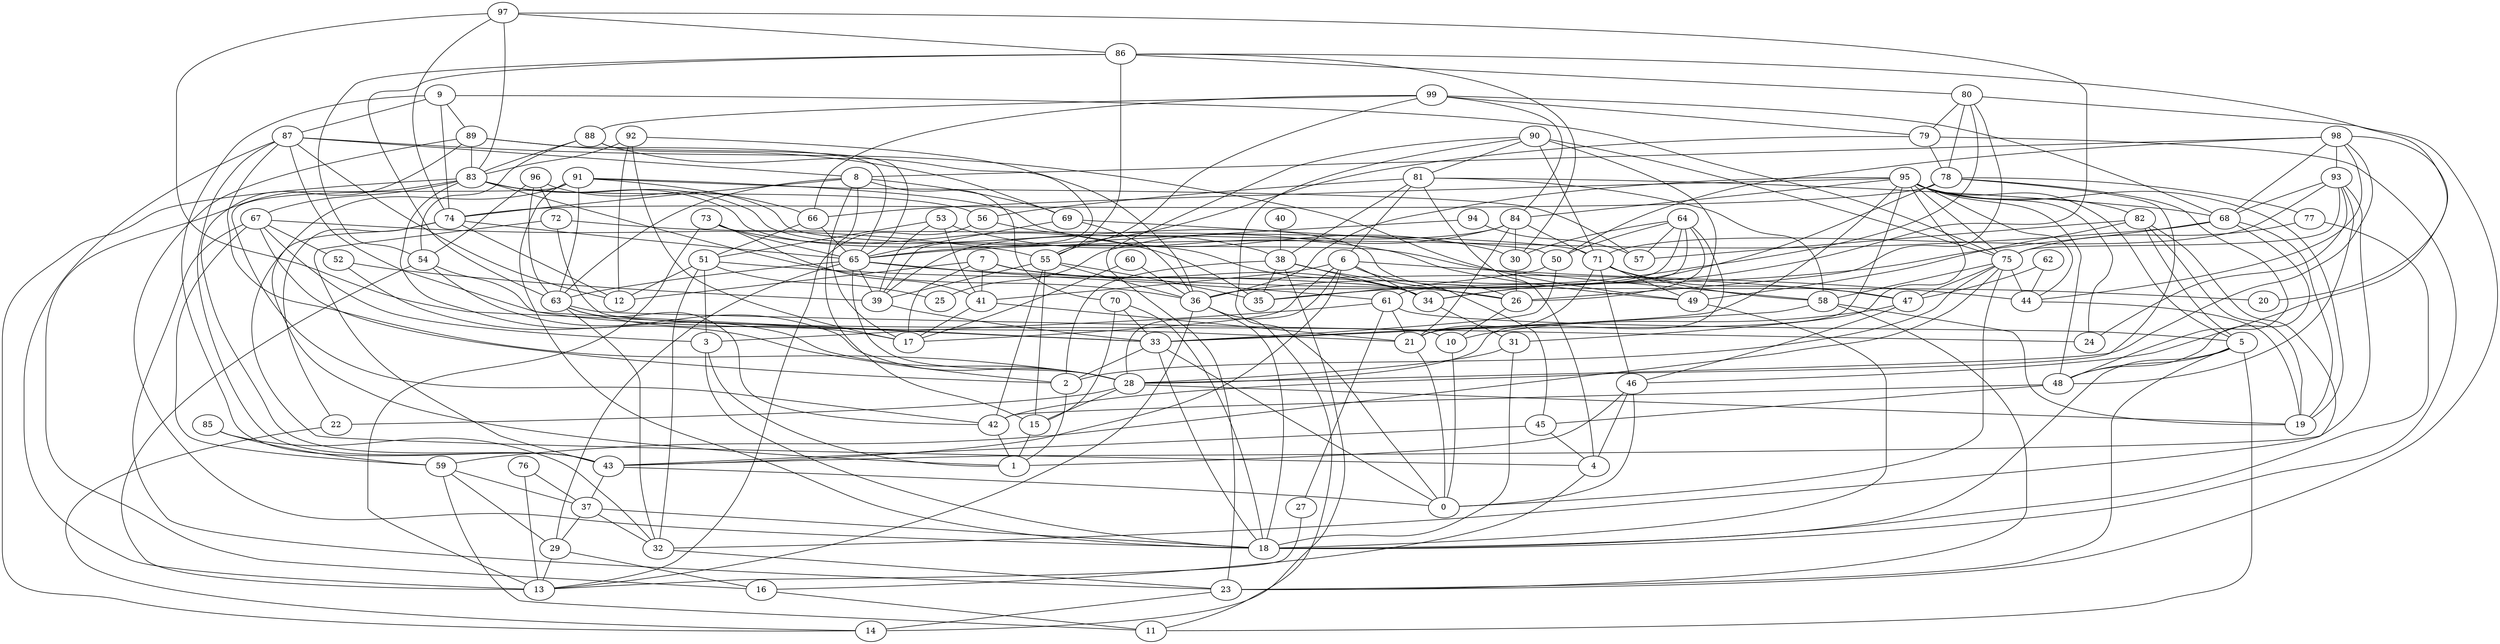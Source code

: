 digraph GG_graph {

subgraph G_graph {
edge [color = black]
"52" -> "2" [dir = none]
"89" -> "65" [dir = none]
"9" -> "74" [dir = none]
"40" -> "38" [dir = none]
"5" -> "11" [dir = none]
"77" -> "75" [dir = none]
"64" -> "36" [dir = none]
"15" -> "1" [dir = none]
"88" -> "39" [dir = none]
"60" -> "17" [dir = none]
"94" -> "57" [dir = none]
"94" -> "65" [dir = none]
"66" -> "51" [dir = none]
"66" -> "65" [dir = none]
"54" -> "28" [dir = none]
"98" -> "46" [dir = none]
"98" -> "68" [dir = none]
"82" -> "32" [dir = none]
"82" -> "49" [dir = none]
"41" -> "21" [dir = none]
"28" -> "22" [dir = none]
"80" -> "79" [dir = none]
"80" -> "78" [dir = none]
"80" -> "36" [dir = none]
"80" -> "23" [dir = none]
"80" -> "26" [dir = none]
"71" -> "47" [dir = none]
"71" -> "21" [dir = none]
"92" -> "83" [dir = none]
"51" -> "3" [dir = none]
"97" -> "34" [dir = none]
"97" -> "74" [dir = none]
"97" -> "33" [dir = none]
"97" -> "83" [dir = none]
"31" -> "28" [dir = none]
"63" -> "42" [dir = none]
"56" -> "38" [dir = none]
"83" -> "67" [dir = none]
"83" -> "28" [dir = none]
"68" -> "19" [dir = none]
"68" -> "35" [dir = none]
"68" -> "65" [dir = none]
"7" -> "17" [dir = none]
"7" -> "12" [dir = none]
"65" -> "39" [dir = none]
"65" -> "61" [dir = none]
"65" -> "63" [dir = none]
"65" -> "28" [dir = none]
"72" -> "71" [dir = none]
"91" -> "30" [dir = none]
"91" -> "42" [dir = none]
"87" -> "12" [dir = none]
"87" -> "21" [dir = none]
"87" -> "43" [dir = none]
"87" -> "49" [dir = none]
"87" -> "13" [dir = none]
"87" -> "28" [dir = none]
"8" -> "70" [dir = none]
"8" -> "63" [dir = none]
"26" -> "10" [dir = none]
"61" -> "27" [dir = none]
"38" -> "14" [dir = none]
"38" -> "26" [dir = none]
"38" -> "35" [dir = none]
"69" -> "50" [dir = none]
"95" -> "44" [dir = none]
"95" -> "48" [dir = none]
"95" -> "31" [dir = none]
"81" -> "4" [dir = none]
"81" -> "68" [dir = none]
"53" -> "51" [dir = none]
"96" -> "63" [dir = none]
"46" -> "1" [dir = none]
"73" -> "65" [dir = none]
"6" -> "45" [dir = none]
"6" -> "28" [dir = none]
"33" -> "2" [dir = none]
"75" -> "47" [dir = none]
"62" -> "44" [dir = none]
"3" -> "18" [dir = none]
"93" -> "24" [dir = none]
"93" -> "75" [dir = none]
"90" -> "75" [dir = none]
"76" -> "13" [dir = none]
"10" -> "0" [dir = none]
"29" -> "16" [dir = none]
"29" -> "13" [dir = none]
"99" -> "84" [dir = none]
"86" -> "20" [dir = none]
"86" -> "63" [dir = none]
"58" -> "33" [dir = none]
"84" -> "25" [dir = none]
"84" -> "71" [dir = none]
"67" -> "55" [dir = none]
"59" -> "37" [dir = none]
"59" -> "11" [dir = none]
"59" -> "29" [dir = none]
"50" -> "35" [dir = none]
"85" -> "59" [dir = none]
"82" -> "5" [dir = none]
"60" -> "36" [dir = none]
"90" -> "71" [dir = none]
"95" -> "84" [dir = none]
"37" -> "32" [dir = none]
"22" -> "14" [dir = none]
"5" -> "18" [dir = none]
"75" -> "2" [dir = none]
"6" -> "17" [dir = none]
"65" -> "47" [dir = none]
"79" -> "55" [dir = none]
"92" -> "36" [dir = none]
"39" -> "33" [dir = none]
"33" -> "0" [dir = none]
"92" -> "12" [dir = none]
"74" -> "4" [dir = none]
"83" -> "36" [dir = none]
"70" -> "18" [dir = none]
"88" -> "83" [dir = none]
"69" -> "65" [dir = none]
"6" -> "34" [dir = none]
"95" -> "21" [dir = none]
"9" -> "75" [dir = none]
"7" -> "34" [dir = none]
"42" -> "1" [dir = none]
"3" -> "1" [dir = none]
"55" -> "15" [dir = none]
"43" -> "37" [dir = none]
"62" -> "47" [dir = none]
"45" -> "4" [dir = none]
"82" -> "57" [dir = none]
"7" -> "20" [dir = none]
"83" -> "56" [dir = none]
"31" -> "18" [dir = none]
"75" -> "58" [dir = none]
"79" -> "78" [dir = none]
"55" -> "39" [dir = none]
"93" -> "43" [dir = none]
"5" -> "48" [dir = none]
"56" -> "13" [dir = none]
"58" -> "19" [dir = none]
"8" -> "15" [dir = none]
"6" -> "43" [dir = none]
"75" -> "44" [dir = none]
"73" -> "41" [dir = none]
"73" -> "35" [dir = none]
"36" -> "13" [dir = none]
"7" -> "41" [dir = none]
"92" -> "17" [dir = none]
"75" -> "59" [dir = none]
"83" -> "16" [dir = none]
"84" -> "21" [dir = none]
"90" -> "0" [dir = none]
"64" -> "57" [dir = none]
"99" -> "55" [dir = none]
"98" -> "44" [dir = none]
"81" -> "38" [dir = none]
"78" -> "42" [dir = none]
"47" -> "46" [dir = none]
"51" -> "32" [dir = none]
"54" -> "33" [dir = none]
"6" -> "44" [dir = none]
"90" -> "49" [dir = none]
"38" -> "2" [dir = none]
"89" -> "69" [dir = none]
"71" -> "58" [dir = none]
"98" -> "8" [dir = none]
"83" -> "34" [dir = none]
"9" -> "89" [dir = none]
"95" -> "24" [dir = none]
"72" -> "10" [dir = none]
"75" -> "0" [dir = none]
"68" -> "48" [dir = none]
"61" -> "3" [dir = none]
"58" -> "23" [dir = none]
"78" -> "34" [dir = none]
"91" -> "57" [dir = none]
"30" -> "26" [dir = none]
"48" -> "42" [dir = none]
"91" -> "63" [dir = none]
"65" -> "29" [dir = none]
"64" -> "50" [dir = none]
"36" -> "11" [dir = none]
"50" -> "33" [dir = none]
"98" -> "50" [dir = none]
"90" -> "23" [dir = none]
"63" -> "24" [dir = none]
"84" -> "39" [dir = none]
"64" -> "61" [dir = none]
"93" -> "48" [dir = none]
"95" -> "5" [dir = none]
"97" -> "86" [dir = none]
"99" -> "88" [dir = none]
"64" -> "26" [dir = none]
"36" -> "18" [dir = none]
"67" -> "59" [dir = none]
"9" -> "87" [dir = none]
"93" -> "71" [dir = none]
"78" -> "48" [dir = none]
"71" -> "49" [dir = none]
"4" -> "16" [dir = none]
"73" -> "13" [dir = none]
"53" -> "39" [dir = none]
"86" -> "30" [dir = none]
"67" -> "2" [dir = none]
"83" -> "26" [dir = none]
"9" -> "43" [dir = none]
"70" -> "33" [dir = none]
"89" -> "18" [dir = none]
"81" -> "58" [dir = none]
"76" -> "37" [dir = none]
"47" -> "10" [dir = none]
"51" -> "26" [dir = none]
"95" -> "19" [dir = none]
"67" -> "3" [dir = none]
"86" -> "54" [dir = none]
"98" -> "28" [dir = none]
"91" -> "1" [dir = none]
"55" -> "42" [dir = none]
"85" -> "32" [dir = none]
"16" -> "11" [dir = none]
"99" -> "68" [dir = none]
"34" -> "31" [dir = none]
"63" -> "17" [dir = none]
"54" -> "13" [dir = none]
"37" -> "29" [dir = none]
"95" -> "36" [dir = none]
"63" -> "32" [dir = none]
"28" -> "15" [dir = none]
"87" -> "8" [dir = none]
"88" -> "54" [dir = none]
"95" -> "75" [dir = none]
"64" -> "30" [dir = none]
"99" -> "79" [dir = none]
"53" -> "41" [dir = none]
"46" -> "0" [dir = none]
"77" -> "18" [dir = none]
"2" -> "1" [dir = none]
"91" -> "66" [dir = none]
"8" -> "74" [dir = none]
"69" -> "36" [dir = none]
"90" -> "81" [dir = none]
"74" -> "22" [dir = none]
"96" -> "58" [dir = none]
"27" -> "13" [dir = none]
"38" -> "34" [dir = none]
"93" -> "68" [dir = none]
"53" -> "49" [dir = none]
"8" -> "69" [dir = none]
"55" -> "35" [dir = none]
"82" -> "19" [dir = none]
"78" -> "77" [dir = none]
"41" -> "17" [dir = none]
"99" -> "66" [dir = none]
"86" -> "55" [dir = none]
"51" -> "12" [dir = none]
"51" -> "25" [dir = none]
"8" -> "17" [dir = none]
"6" -> "41" [dir = none]
"95" -> "33" [dir = none]
"52" -> "39" [dir = none]
"23" -> "14" [dir = none]
"98" -> "93" [dir = none]
"88" -> "65" [dir = none]
"44" -> "19" [dir = none]
"79" -> "18" [dir = none]
"84" -> "30" [dir = none]
"91" -> "18" [dir = none]
"46" -> "4" [dir = none]
"74" -> "12" [dir = none]
"43" -> "0" [dir = none]
"61" -> "5" [dir = none]
"32" -> "23" [dir = none]
"78" -> "74" [dir = none]
"61" -> "21" [dir = none]
"48" -> "45" [dir = none]
"95" -> "82" [dir = none]
"74" -> "65" [dir = none]
"95" -> "66" [dir = none]
"21" -> "0" [dir = none]
"64" -> "28" [dir = none]
"96" -> "72" [dir = none]
"28" -> "19" [dir = none]
"96" -> "54" [dir = none]
"67" -> "52" [dir = none]
"67" -> "23" [dir = none]
"83" -> "14" [dir = none]
"37" -> "18" [dir = none]
"81" -> "6" [dir = none]
"81" -> "56" [dir = none]
"33" -> "18" [dir = none]
"71" -> "46" [dir = none]
"5" -> "23" [dir = none]
"70" -> "15" [dir = none]
"45" -> "43" [dir = none]
"72" -> "43" [dir = none]
"89" -> "83" [dir = none]
"86" -> "80" [dir = none]
"49" -> "18" [dir = none]
"55" -> "36" [dir = none]
"89" -> "43" [dir = none]
}

}
